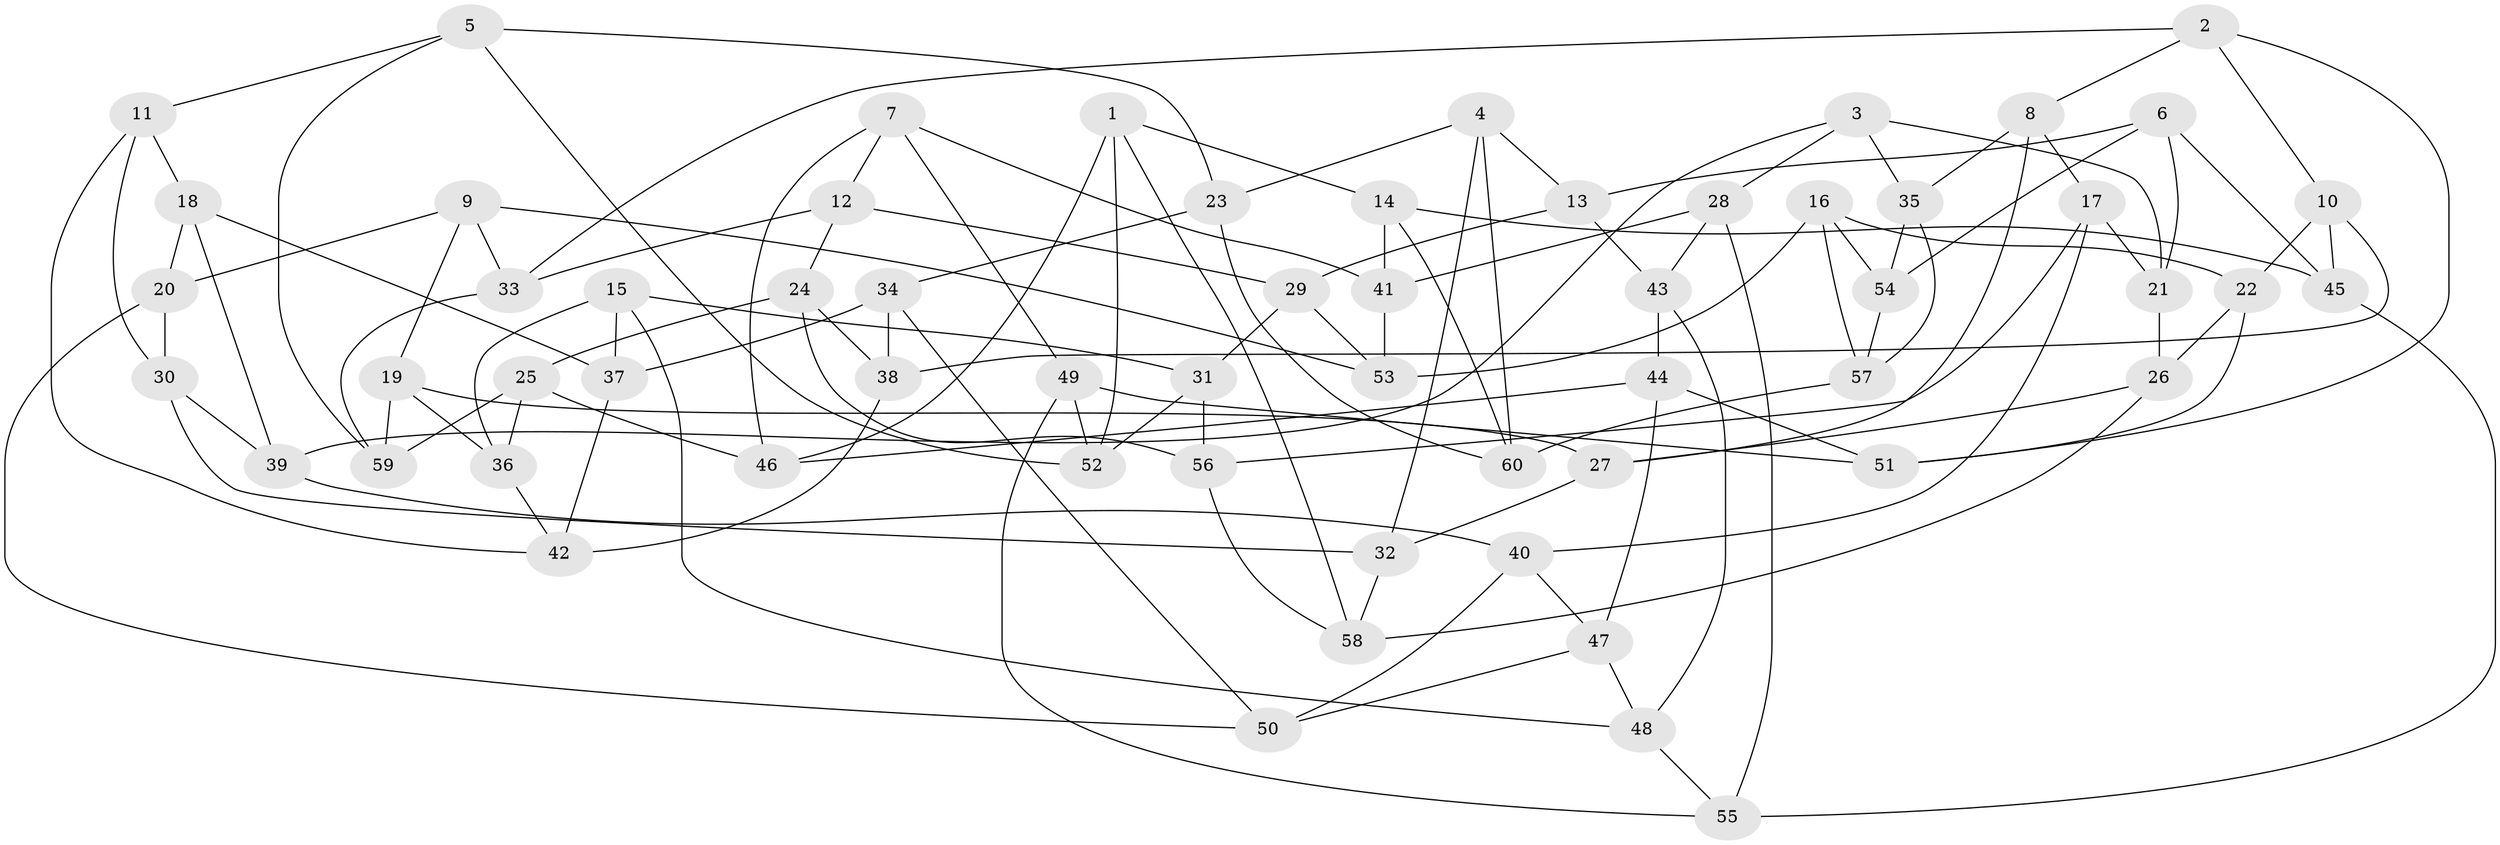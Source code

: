 // coarse degree distribution, {4: 0.3333333333333333, 6: 0.5, 5: 0.16666666666666666}
// Generated by graph-tools (version 1.1) at 2025/24/03/03/25 07:24:23]
// undirected, 60 vertices, 120 edges
graph export_dot {
graph [start="1"]
  node [color=gray90,style=filled];
  1;
  2;
  3;
  4;
  5;
  6;
  7;
  8;
  9;
  10;
  11;
  12;
  13;
  14;
  15;
  16;
  17;
  18;
  19;
  20;
  21;
  22;
  23;
  24;
  25;
  26;
  27;
  28;
  29;
  30;
  31;
  32;
  33;
  34;
  35;
  36;
  37;
  38;
  39;
  40;
  41;
  42;
  43;
  44;
  45;
  46;
  47;
  48;
  49;
  50;
  51;
  52;
  53;
  54;
  55;
  56;
  57;
  58;
  59;
  60;
  1 -- 46;
  1 -- 58;
  1 -- 14;
  1 -- 52;
  2 -- 8;
  2 -- 51;
  2 -- 33;
  2 -- 10;
  3 -- 35;
  3 -- 39;
  3 -- 21;
  3 -- 28;
  4 -- 60;
  4 -- 13;
  4 -- 23;
  4 -- 32;
  5 -- 52;
  5 -- 23;
  5 -- 59;
  5 -- 11;
  6 -- 21;
  6 -- 13;
  6 -- 45;
  6 -- 54;
  7 -- 49;
  7 -- 41;
  7 -- 46;
  7 -- 12;
  8 -- 27;
  8 -- 35;
  8 -- 17;
  9 -- 19;
  9 -- 20;
  9 -- 53;
  9 -- 33;
  10 -- 38;
  10 -- 45;
  10 -- 22;
  11 -- 30;
  11 -- 18;
  11 -- 42;
  12 -- 33;
  12 -- 24;
  12 -- 29;
  13 -- 43;
  13 -- 29;
  14 -- 45;
  14 -- 60;
  14 -- 41;
  15 -- 37;
  15 -- 31;
  15 -- 48;
  15 -- 36;
  16 -- 53;
  16 -- 57;
  16 -- 54;
  16 -- 22;
  17 -- 56;
  17 -- 40;
  17 -- 21;
  18 -- 37;
  18 -- 20;
  18 -- 39;
  19 -- 36;
  19 -- 27;
  19 -- 59;
  20 -- 30;
  20 -- 50;
  21 -- 26;
  22 -- 26;
  22 -- 51;
  23 -- 34;
  23 -- 60;
  24 -- 25;
  24 -- 38;
  24 -- 56;
  25 -- 36;
  25 -- 59;
  25 -- 46;
  26 -- 58;
  26 -- 27;
  27 -- 32;
  28 -- 43;
  28 -- 55;
  28 -- 41;
  29 -- 53;
  29 -- 31;
  30 -- 32;
  30 -- 39;
  31 -- 52;
  31 -- 56;
  32 -- 58;
  33 -- 59;
  34 -- 38;
  34 -- 37;
  34 -- 50;
  35 -- 57;
  35 -- 54;
  36 -- 42;
  37 -- 42;
  38 -- 42;
  39 -- 40;
  40 -- 50;
  40 -- 47;
  41 -- 53;
  43 -- 48;
  43 -- 44;
  44 -- 51;
  44 -- 47;
  44 -- 46;
  45 -- 55;
  47 -- 50;
  47 -- 48;
  48 -- 55;
  49 -- 51;
  49 -- 52;
  49 -- 55;
  54 -- 57;
  56 -- 58;
  57 -- 60;
}
